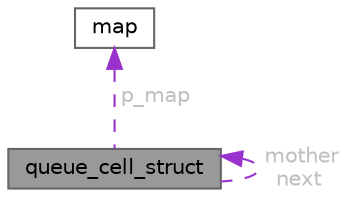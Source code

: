 digraph "queue_cell_struct"
{
 // LATEX_PDF_SIZE
  bgcolor="transparent";
  edge [fontname=Helvetica,fontsize=10,labelfontname=Helvetica,labelfontsize=10];
  node [fontname=Helvetica,fontsize=10,shape=box,height=0.2,width=0.4];
  Node1 [id="Node000001",label="queue_cell_struct",height=0.2,width=0.4,color="gray40", fillcolor="grey60", style="filled", fontcolor="black",tooltip="A structure representing a queue cell with a pointer to a map."];
  Node2 -> Node1 [id="edge1_Node000001_Node000002",dir="back",color="darkorchid3",style="dashed",tooltip=" ",label=" p_map",fontcolor="grey" ];
  Node2 [id="Node000002",label="map",height=0.2,width=0.4,color="gray40", fillcolor="white", style="filled",URL="$structmap.html",tooltip="Structure representing a map."];
  Node1 -> Node1 [id="edge2_Node000001_Node000001",dir="back",color="darkorchid3",style="dashed",tooltip=" ",label=" mother\nnext",fontcolor="grey" ];
}
